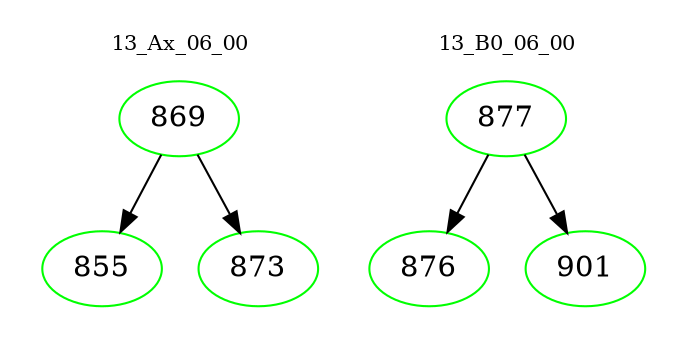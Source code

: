 digraph{
subgraph cluster_0 {
color = white
label = "13_Ax_06_00";
fontsize=10;
T0_869 [label="869", color="green"]
T0_869 -> T0_855 [color="black"]
T0_855 [label="855", color="green"]
T0_869 -> T0_873 [color="black"]
T0_873 [label="873", color="green"]
}
subgraph cluster_1 {
color = white
label = "13_B0_06_00";
fontsize=10;
T1_877 [label="877", color="green"]
T1_877 -> T1_876 [color="black"]
T1_876 [label="876", color="green"]
T1_877 -> T1_901 [color="black"]
T1_901 [label="901", color="green"]
}
}
